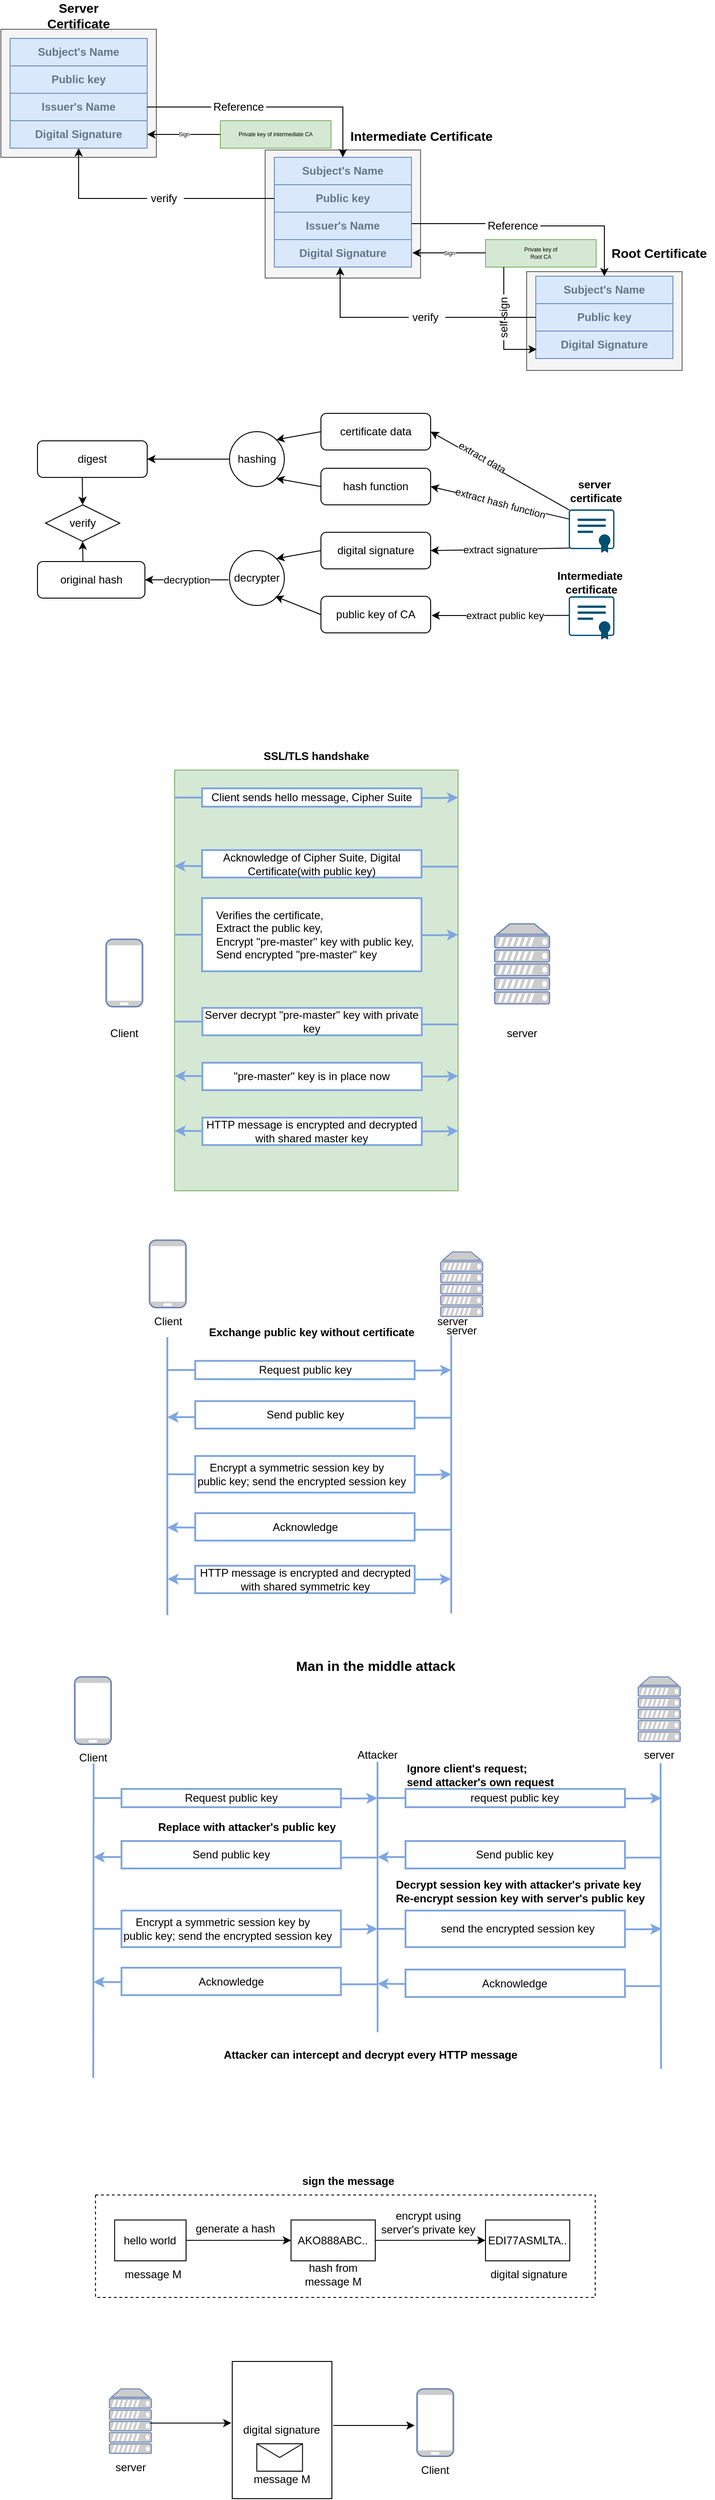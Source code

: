 <mxfile version="16.1.4" type="github">
  <diagram id="zD8Zef6-_hayys4gG_Wi" name="Page-1">
    <mxGraphModel dx="1209" dy="652" grid="1" gridSize="10" guides="1" tooltips="1" connect="1" arrows="1" fold="1" page="1" pageScale="1" pageWidth="827" pageHeight="1169" math="0" shadow="0">
      <root>
        <mxCell id="0" />
        <mxCell id="1" parent="0" />
        <mxCell id="KvkTP8Rnjh1iausZ5w8j-28" value="" style="rounded=0;whiteSpace=wrap;html=1;" vertex="1" parent="1">
          <mxGeometry x="293" y="2610" width="109" height="150" as="geometry" />
        </mxCell>
        <mxCell id="KvkTP8Rnjh1iausZ5w8j-22" value="" style="rounded=0;whiteSpace=wrap;html=1;dashed=1;" vertex="1" parent="1">
          <mxGeometry x="143.43" y="2428" width="546.57" height="112" as="geometry" />
        </mxCell>
        <mxCell id="Yg7p6_PxgMODSKfrG7tm-1" value="" style="rounded=0;whiteSpace=wrap;html=1;fillColor=#f5f5f5;strokeColor=#666666;fontColor=#333333;" parent="1" vertex="1">
          <mxGeometry x="40" y="60" width="170" height="140" as="geometry" />
        </mxCell>
        <mxCell id="Yg7p6_PxgMODSKfrG7tm-2" value="Subject&#39;s Name" style="rounded=0;whiteSpace=wrap;html=1;fillColor=#dae8fc;strokeColor=#6c8ebf;fontStyle=1;fontColor=#647687;" parent="1" vertex="1">
          <mxGeometry x="50" y="70" width="150" height="30" as="geometry" />
        </mxCell>
        <mxCell id="Yg7p6_PxgMODSKfrG7tm-3" value="Issuer&#39;s Name" style="rounded=0;whiteSpace=wrap;html=1;fillColor=#dae8fc;strokeColor=#6c8ebf;fontStyle=1;fontColor=#647687;" parent="1" vertex="1">
          <mxGeometry x="50" y="130" width="150" height="30" as="geometry" />
        </mxCell>
        <mxCell id="Yg7p6_PxgMODSKfrG7tm-4" value="Public key" style="rounded=0;whiteSpace=wrap;html=1;fillColor=#dae8fc;strokeColor=#6c8ebf;fontStyle=1;fontColor=#647687;" parent="1" vertex="1">
          <mxGeometry x="50" y="100" width="150" height="30" as="geometry" />
        </mxCell>
        <mxCell id="Yg7p6_PxgMODSKfrG7tm-5" value="Digital Signature" style="rounded=0;whiteSpace=wrap;html=1;fillColor=#dae8fc;strokeColor=#6c8ebf;fontStyle=1;fontColor=#647687;" parent="1" vertex="1">
          <mxGeometry x="50" y="160" width="150" height="30" as="geometry" />
        </mxCell>
        <mxCell id="Yg7p6_PxgMODSKfrG7tm-6" value="" style="rounded=0;whiteSpace=wrap;html=1;fillColor=#f5f5f5;strokeColor=#666666;fontColor=#333333;" parent="1" vertex="1">
          <mxGeometry x="329" y="192" width="170" height="140" as="geometry" />
        </mxCell>
        <mxCell id="Yg7p6_PxgMODSKfrG7tm-7" value="Subject&#39;s Name" style="rounded=0;whiteSpace=wrap;html=1;fillColor=#dae8fc;strokeColor=#6c8ebf;fontStyle=1;fontColor=#647687;" parent="1" vertex="1">
          <mxGeometry x="339" y="200" width="150" height="30" as="geometry" />
        </mxCell>
        <mxCell id="Yg7p6_PxgMODSKfrG7tm-8" value="Issuer&#39;s Name" style="rounded=0;whiteSpace=wrap;html=1;fillColor=#dae8fc;strokeColor=#6c8ebf;fontStyle=1;fontColor=#647687;" parent="1" vertex="1">
          <mxGeometry x="339" y="260" width="150" height="30" as="geometry" />
        </mxCell>
        <mxCell id="Yg7p6_PxgMODSKfrG7tm-9" value="Public key" style="rounded=0;whiteSpace=wrap;html=1;fillColor=#dae8fc;strokeColor=#6c8ebf;fontStyle=1;fontColor=#647687;" parent="1" vertex="1">
          <mxGeometry x="339" y="230" width="150" height="30" as="geometry" />
        </mxCell>
        <mxCell id="Yg7p6_PxgMODSKfrG7tm-10" value="Digital Signature" style="rounded=0;whiteSpace=wrap;html=1;fillColor=#dae8fc;strokeColor=#6c8ebf;fontStyle=1;fontColor=#647687;" parent="1" vertex="1">
          <mxGeometry x="339" y="290" width="150" height="30" as="geometry" />
        </mxCell>
        <mxCell id="Yg7p6_PxgMODSKfrG7tm-11" value="Server Certificate" style="text;html=1;strokeColor=none;fillColor=none;align=center;verticalAlign=middle;whiteSpace=wrap;rounded=0;fontColor=#000000;fontStyle=1;fontSize=14;" parent="1" vertex="1">
          <mxGeometry x="95" y="30" width="60" height="30" as="geometry" />
        </mxCell>
        <mxCell id="Yg7p6_PxgMODSKfrG7tm-12" value="Intermediate Certificate" style="text;html=1;strokeColor=none;fillColor=none;align=center;verticalAlign=middle;whiteSpace=wrap;rounded=0;fontColor=#000000;fontStyle=1;fontSize=14;" parent="1" vertex="1">
          <mxGeometry x="420" y="162" width="160" height="30" as="geometry" />
        </mxCell>
        <mxCell id="Yg7p6_PxgMODSKfrG7tm-13" value="" style="rounded=0;whiteSpace=wrap;html=1;fillColor=#f5f5f5;strokeColor=#666666;fontColor=#333333;" parent="1" vertex="1">
          <mxGeometry x="615" y="325" width="170" height="108" as="geometry" />
        </mxCell>
        <mxCell id="Yg7p6_PxgMODSKfrG7tm-14" value="Subject&#39;s Name" style="rounded=0;whiteSpace=wrap;html=1;fillColor=#dae8fc;strokeColor=#6c8ebf;fontStyle=1;fontColor=#647687;" parent="1" vertex="1">
          <mxGeometry x="625" y="330" width="150" height="30" as="geometry" />
        </mxCell>
        <mxCell id="Yg7p6_PxgMODSKfrG7tm-16" value="Public key" style="rounded=0;whiteSpace=wrap;html=1;fillColor=#dae8fc;strokeColor=#6c8ebf;fontStyle=1;fontColor=#647687;" parent="1" vertex="1">
          <mxGeometry x="625" y="360" width="150" height="30" as="geometry" />
        </mxCell>
        <mxCell id="Yg7p6_PxgMODSKfrG7tm-17" value="Digital Signature" style="rounded=0;whiteSpace=wrap;html=1;fillColor=#dae8fc;strokeColor=#6c8ebf;fontStyle=1;fontColor=#647687;" parent="1" vertex="1">
          <mxGeometry x="625" y="390" width="150" height="30" as="geometry" />
        </mxCell>
        <mxCell id="Yg7p6_PxgMODSKfrG7tm-18" value="Root Certificate" style="text;html=1;strokeColor=none;fillColor=none;align=center;verticalAlign=middle;whiteSpace=wrap;rounded=0;fontColor=#000000;fontStyle=1;fontSize=14;" parent="1" vertex="1">
          <mxGeometry x="700" y="290" width="120" height="30" as="geometry" />
        </mxCell>
        <mxCell id="Yg7p6_PxgMODSKfrG7tm-23" value="" style="edgeStyle=segmentEdgeStyle;endArrow=classic;html=1;rounded=0;fontColor=#000000;exitX=1;exitY=0.5;exitDx=0;exitDy=0;startArrow=none;" parent="1" source="Yg7p6_PxgMODSKfrG7tm-25" target="Yg7p6_PxgMODSKfrG7tm-7" edge="1">
          <mxGeometry width="50" height="50" relative="1" as="geometry">
            <mxPoint x="310" y="80" as="sourcePoint" />
            <mxPoint x="440" y="300" as="targetPoint" />
          </mxGeometry>
        </mxCell>
        <mxCell id="Yg7p6_PxgMODSKfrG7tm-25" value="Reference" style="text;html=1;strokeColor=none;fillColor=none;align=center;verticalAlign=middle;whiteSpace=wrap;rounded=0;fontColor=#000000;fontStyle=0" parent="1" vertex="1">
          <mxGeometry x="270" y="130" width="60" height="30" as="geometry" />
        </mxCell>
        <mxCell id="Yg7p6_PxgMODSKfrG7tm-26" value="" style="edgeStyle=segmentEdgeStyle;endArrow=none;html=1;rounded=0;fontColor=#000000;exitX=1;exitY=0.5;exitDx=0;exitDy=0;" parent="1" source="Yg7p6_PxgMODSKfrG7tm-3" target="Yg7p6_PxgMODSKfrG7tm-25" edge="1">
          <mxGeometry width="50" height="50" relative="1" as="geometry">
            <mxPoint x="270" y="145" as="sourcePoint" />
            <mxPoint x="414" y="170" as="targetPoint" />
          </mxGeometry>
        </mxCell>
        <mxCell id="Yg7p6_PxgMODSKfrG7tm-32" value="" style="edgeStyle=segmentEdgeStyle;endArrow=classic;html=1;rounded=0;fontColor=#000000;exitX=1;exitY=0.5;exitDx=0;exitDy=0;startArrow=none;entryX=0.5;entryY=0;entryDx=0;entryDy=0;" parent="1" source="Yg7p6_PxgMODSKfrG7tm-33" target="Yg7p6_PxgMODSKfrG7tm-14" edge="1">
          <mxGeometry width="50" height="50" relative="1" as="geometry">
            <mxPoint x="595" y="220" as="sourcePoint" />
            <mxPoint x="699" y="310" as="targetPoint" />
          </mxGeometry>
        </mxCell>
        <mxCell id="Yg7p6_PxgMODSKfrG7tm-33" value="Reference" style="text;html=1;strokeColor=none;fillColor=none;align=center;verticalAlign=middle;whiteSpace=wrap;rounded=0;fontColor=#000000;fontStyle=0" parent="1" vertex="1">
          <mxGeometry x="570" y="260" width="60" height="30" as="geometry" />
        </mxCell>
        <mxCell id="Yg7p6_PxgMODSKfrG7tm-34" value="" style="edgeStyle=segmentEdgeStyle;endArrow=none;html=1;rounded=0;fontColor=#000000;exitX=1;exitY=0.75;exitDx=0;exitDy=0;" parent="1" target="Yg7p6_PxgMODSKfrG7tm-33" edge="1">
          <mxGeometry width="50" height="50" relative="1" as="geometry">
            <mxPoint x="489" y="272.5" as="sourcePoint" />
            <mxPoint x="633" y="260" as="targetPoint" />
            <Array as="points">
              <mxPoint x="570" y="273" />
              <mxPoint x="570" y="273" />
            </Array>
          </mxGeometry>
        </mxCell>
        <mxCell id="Yg7p6_PxgMODSKfrG7tm-36" value="Private key of intermediate CA" style="rounded=0;whiteSpace=wrap;html=1;fillColor=#d5e8d4;strokeColor=#82b366;fontStyle=0;fontSize=6;" parent="1" vertex="1">
          <mxGeometry x="280" y="160" width="121" height="30" as="geometry" />
        </mxCell>
        <mxCell id="Yg7p6_PxgMODSKfrG7tm-37" value="Private key of &lt;br&gt;Root CA" style="rounded=0;whiteSpace=wrap;html=1;fillColor=#d5e8d4;strokeColor=#82b366;fontStyle=0;fontSize=6;" parent="1" vertex="1">
          <mxGeometry x="570" y="290" width="121" height="30" as="geometry" />
        </mxCell>
        <mxCell id="Yg7p6_PxgMODSKfrG7tm-40" value="" style="endArrow=classic;html=1;rounded=0;fontSize=6;fontColor=#000000;exitX=0;exitY=0.5;exitDx=0;exitDy=0;entryX=1;entryY=0.5;entryDx=0;entryDy=0;" parent="1" source="Yg7p6_PxgMODSKfrG7tm-36" target="Yg7p6_PxgMODSKfrG7tm-5" edge="1">
          <mxGeometry relative="1" as="geometry">
            <mxPoint x="360" y="320" as="sourcePoint" />
            <mxPoint x="460" y="320" as="targetPoint" />
          </mxGeometry>
        </mxCell>
        <mxCell id="Yg7p6_PxgMODSKfrG7tm-41" value="Sign" style="edgeLabel;resizable=0;html=1;align=center;verticalAlign=middle;fontSize=6;fontColor=#000000;" parent="Yg7p6_PxgMODSKfrG7tm-40" connectable="0" vertex="1">
          <mxGeometry relative="1" as="geometry" />
        </mxCell>
        <mxCell id="Yg7p6_PxgMODSKfrG7tm-42" value="" style="endArrow=classic;html=1;rounded=0;fontSize=6;fontColor=#000000;exitX=0;exitY=0.5;exitDx=0;exitDy=0;entryX=1;entryY=0.5;entryDx=0;entryDy=0;" parent="1" edge="1">
          <mxGeometry relative="1" as="geometry">
            <mxPoint x="570" y="304.5" as="sourcePoint" />
            <mxPoint x="490" y="304.5" as="targetPoint" />
          </mxGeometry>
        </mxCell>
        <mxCell id="Yg7p6_PxgMODSKfrG7tm-43" value="Sign" style="edgeLabel;resizable=0;html=1;align=center;verticalAlign=middle;fontSize=6;fontColor=#000000;" parent="Yg7p6_PxgMODSKfrG7tm-42" connectable="0" vertex="1">
          <mxGeometry relative="1" as="geometry" />
        </mxCell>
        <mxCell id="Yg7p6_PxgMODSKfrG7tm-44" value="" style="edgeStyle=segmentEdgeStyle;endArrow=classic;html=1;rounded=0;fontSize=6;fontColor=#000000;exitX=0;exitY=0.5;exitDx=0;exitDy=0;entryX=0.5;entryY=1;entryDx=0;entryDy=0;startArrow=none;" parent="1" source="Yg7p6_PxgMODSKfrG7tm-46" target="Yg7p6_PxgMODSKfrG7tm-5" edge="1">
          <mxGeometry width="50" height="50" relative="1" as="geometry">
            <mxPoint x="390" y="350" as="sourcePoint" />
            <mxPoint x="120" y="245" as="targetPoint" />
          </mxGeometry>
        </mxCell>
        <mxCell id="Yg7p6_PxgMODSKfrG7tm-46" value="verify&amp;nbsp;" style="text;html=1;strokeColor=none;fillColor=none;align=center;verticalAlign=middle;whiteSpace=wrap;rounded=0;fontColor=#000000;fontStyle=0" parent="1" vertex="1">
          <mxGeometry x="200" y="230" width="40" height="30" as="geometry" />
        </mxCell>
        <mxCell id="Yg7p6_PxgMODSKfrG7tm-47" value="" style="edgeStyle=segmentEdgeStyle;endArrow=none;html=1;rounded=0;fontSize=6;fontColor=#000000;exitX=0;exitY=0.5;exitDx=0;exitDy=0;entryX=1;entryY=0.5;entryDx=0;entryDy=0;" parent="1" source="Yg7p6_PxgMODSKfrG7tm-9" target="Yg7p6_PxgMODSKfrG7tm-46" edge="1">
          <mxGeometry width="50" height="50" relative="1" as="geometry">
            <mxPoint x="339" y="245" as="sourcePoint" />
            <mxPoint x="270" y="260" as="targetPoint" />
          </mxGeometry>
        </mxCell>
        <mxCell id="Yg7p6_PxgMODSKfrG7tm-48" value="" style="edgeStyle=segmentEdgeStyle;endArrow=classic;html=1;rounded=0;fontSize=6;fontColor=#000000;exitX=0;exitY=0.5;exitDx=0;exitDy=0;entryX=0.5;entryY=1;entryDx=0;entryDy=0;startArrow=none;" parent="1" source="Yg7p6_PxgMODSKfrG7tm-49" edge="1">
          <mxGeometry width="50" height="50" relative="1" as="geometry">
            <mxPoint x="676" y="480" as="sourcePoint" />
            <mxPoint x="411" y="320" as="targetPoint" />
          </mxGeometry>
        </mxCell>
        <mxCell id="Yg7p6_PxgMODSKfrG7tm-49" value="verify&amp;nbsp;" style="text;html=1;strokeColor=none;fillColor=none;align=center;verticalAlign=middle;whiteSpace=wrap;rounded=0;fontColor=#000000;fontStyle=0" parent="1" vertex="1">
          <mxGeometry x="486" y="360" width="40" height="30" as="geometry" />
        </mxCell>
        <mxCell id="Yg7p6_PxgMODSKfrG7tm-50" value="" style="edgeStyle=segmentEdgeStyle;endArrow=none;html=1;rounded=0;fontSize=6;fontColor=#000000;exitX=0;exitY=0.5;exitDx=0;exitDy=0;entryX=1;entryY=0.5;entryDx=0;entryDy=0;" parent="1" target="Yg7p6_PxgMODSKfrG7tm-49" edge="1">
          <mxGeometry width="50" height="50" relative="1" as="geometry">
            <mxPoint x="625" y="375" as="sourcePoint" />
            <mxPoint x="556" y="390" as="targetPoint" />
          </mxGeometry>
        </mxCell>
        <mxCell id="Yg7p6_PxgMODSKfrG7tm-51" value="" style="edgeStyle=segmentEdgeStyle;endArrow=classic;html=1;rounded=0;fontSize=14;fontColor=#000000;startArrow=none;" parent="1" source="Yg7p6_PxgMODSKfrG7tm-52" edge="1">
          <mxGeometry width="50" height="50" relative="1" as="geometry">
            <mxPoint x="576" y="320" as="sourcePoint" />
            <mxPoint x="626" y="410" as="targetPoint" />
            <Array as="points">
              <mxPoint x="590" y="410" />
            </Array>
          </mxGeometry>
        </mxCell>
        <mxCell id="Yg7p6_PxgMODSKfrG7tm-52" value="self-sign" style="text;html=1;strokeColor=none;fillColor=none;align=center;verticalAlign=middle;whiteSpace=wrap;rounded=0;fontColor=#000000;fontStyle=0;rotation=270;" parent="1" vertex="1">
          <mxGeometry x="565" y="360" width="50" height="30" as="geometry" />
        </mxCell>
        <mxCell id="Yg7p6_PxgMODSKfrG7tm-53" value="" style="edgeStyle=segmentEdgeStyle;endArrow=none;html=1;rounded=0;fontSize=14;fontColor=#000000;" parent="1" target="Yg7p6_PxgMODSKfrG7tm-52" edge="1">
          <mxGeometry width="50" height="50" relative="1" as="geometry">
            <mxPoint x="590" y="320" as="sourcePoint" />
            <mxPoint x="626" y="410" as="targetPoint" />
            <Array as="points">
              <mxPoint x="590" y="320" />
            </Array>
          </mxGeometry>
        </mxCell>
        <mxCell id="K2IvXbD52Qtt8zS2Q_Zz-4" value="" style="points=[[0.015,0.015,0],[0.25,0,0],[0.5,0,0],[0.75,0,0],[0.985,0.015,0],[1,0.22,0],[1,0.44,0],[1,0.67,0],[0.985,0.89,0],[0,0.22,0],[0,0.44,0],[0,0.67,0],[0.015,0.89,0],[0.25,0.91,0],[0.5,0.91,0],[0.785,0.955,0]];verticalLabelPosition=bottom;sketch=0;html=1;verticalAlign=top;aspect=fixed;align=center;pointerEvents=1;shape=mxgraph.cisco19.x509_certificate;fillColor=#005073;strokeColor=none;" parent="1" vertex="1">
          <mxGeometry x="661" y="680" width="50" height="47.5" as="geometry" />
        </mxCell>
        <mxCell id="K2IvXbD52Qtt8zS2Q_Zz-5" value="" style="endArrow=classic;html=1;rounded=0;exitX=0;exitY=0.44;exitDx=0;exitDy=0;exitPerimeter=0;" parent="1" source="K2IvXbD52Qtt8zS2Q_Zz-4" edge="1">
          <mxGeometry relative="1" as="geometry">
            <mxPoint x="641" y="800" as="sourcePoint" />
            <mxPoint x="511" y="701" as="targetPoint" />
          </mxGeometry>
        </mxCell>
        <mxCell id="K2IvXbD52Qtt8zS2Q_Zz-6" value="extract public key" style="edgeLabel;resizable=0;html=1;align=center;verticalAlign=middle;" parent="K2IvXbD52Qtt8zS2Q_Zz-5" connectable="0" vertex="1">
          <mxGeometry relative="1" as="geometry">
            <mxPoint x="5" as="offset" />
          </mxGeometry>
        </mxCell>
        <mxCell id="K2IvXbD52Qtt8zS2Q_Zz-7" value="Intermediate&amp;nbsp; certificate" style="text;html=1;strokeColor=none;fillColor=none;align=center;verticalAlign=middle;whiteSpace=wrap;rounded=0;fontStyle=1" parent="1" vertex="1">
          <mxGeometry x="656" y="650" width="60" height="30" as="geometry" />
        </mxCell>
        <mxCell id="K2IvXbD52Qtt8zS2Q_Zz-8" value="" style="points=[[0.015,0.015,0],[0.25,0,0],[0.5,0,0],[0.75,0,0],[0.985,0.015,0],[1,0.22,0],[1,0.44,0],[1,0.67,0],[0.985,0.89,0],[0,0.22,0],[0,0.44,0],[0,0.67,0],[0.015,0.89,0],[0.25,0.91,0],[0.5,0.91,0],[0.785,0.955,0]];verticalLabelPosition=bottom;sketch=0;html=1;verticalAlign=top;aspect=fixed;align=center;pointerEvents=1;shape=mxgraph.cisco19.x509_certificate;fillColor=#005073;strokeColor=none;" parent="1" vertex="1">
          <mxGeometry x="661" y="585" width="50" height="47.5" as="geometry" />
        </mxCell>
        <mxCell id="K2IvXbD52Qtt8zS2Q_Zz-9" value="server&amp;nbsp; certificate" style="text;html=1;strokeColor=none;fillColor=none;align=center;verticalAlign=middle;whiteSpace=wrap;rounded=0;fontStyle=1" parent="1" vertex="1">
          <mxGeometry x="661" y="550" width="60" height="30" as="geometry" />
        </mxCell>
        <mxCell id="K2IvXbD52Qtt8zS2Q_Zz-10" value="" style="endArrow=classic;html=1;rounded=0;exitX=0.015;exitY=0.89;exitDx=0;exitDy=0;exitPerimeter=0;entryX=1;entryY=0.5;entryDx=0;entryDy=0;" parent="1" source="K2IvXbD52Qtt8zS2Q_Zz-8" target="K2IvXbD52Qtt8zS2Q_Zz-12" edge="1">
          <mxGeometry relative="1" as="geometry">
            <mxPoint x="681" y="730" as="sourcePoint" />
            <mxPoint x="511" y="611" as="targetPoint" />
          </mxGeometry>
        </mxCell>
        <mxCell id="K2IvXbD52Qtt8zS2Q_Zz-11" value="extract signature" style="edgeLabel;resizable=0;html=1;align=center;verticalAlign=middle;" parent="K2IvXbD52Qtt8zS2Q_Zz-10" connectable="0" vertex="1">
          <mxGeometry relative="1" as="geometry" />
        </mxCell>
        <mxCell id="K2IvXbD52Qtt8zS2Q_Zz-12" value="digital signature" style="rounded=1;whiteSpace=wrap;html=1;" parent="1" vertex="1">
          <mxGeometry x="390" y="610" width="120" height="40" as="geometry" />
        </mxCell>
        <mxCell id="K2IvXbD52Qtt8zS2Q_Zz-13" value="public key of CA" style="rounded=1;whiteSpace=wrap;html=1;" parent="1" vertex="1">
          <mxGeometry x="390" y="680" width="120" height="40" as="geometry" />
        </mxCell>
        <mxCell id="K2IvXbD52Qtt8zS2Q_Zz-16" value="decrypter" style="ellipse;whiteSpace=wrap;html=1;aspect=fixed;" parent="1" vertex="1">
          <mxGeometry x="290" y="630" width="60" height="60" as="geometry" />
        </mxCell>
        <mxCell id="K2IvXbD52Qtt8zS2Q_Zz-17" value="" style="endArrow=classic;html=1;rounded=0;exitX=0;exitY=0.5;exitDx=0;exitDy=0;entryX=1;entryY=0;entryDx=0;entryDy=0;" parent="1" source="K2IvXbD52Qtt8zS2Q_Zz-12" target="K2IvXbD52Qtt8zS2Q_Zz-16" edge="1">
          <mxGeometry width="50" height="50" relative="1" as="geometry">
            <mxPoint x="550" y="750" as="sourcePoint" />
            <mxPoint x="600" y="700" as="targetPoint" />
          </mxGeometry>
        </mxCell>
        <mxCell id="K2IvXbD52Qtt8zS2Q_Zz-18" value="" style="endArrow=classic;html=1;rounded=0;exitX=0;exitY=0.5;exitDx=0;exitDy=0;" parent="1" source="K2IvXbD52Qtt8zS2Q_Zz-13" edge="1">
          <mxGeometry width="50" height="50" relative="1" as="geometry">
            <mxPoint x="400" y="620" as="sourcePoint" />
            <mxPoint x="340" y="680" as="targetPoint" />
          </mxGeometry>
        </mxCell>
        <mxCell id="K2IvXbD52Qtt8zS2Q_Zz-19" value="" style="endArrow=classic;html=1;rounded=0;entryX=1;entryY=0.5;entryDx=0;entryDy=0;" parent="1" edge="1">
          <mxGeometry relative="1" as="geometry">
            <mxPoint x="289" y="662" as="sourcePoint" />
            <mxPoint x="197.5" y="662" as="targetPoint" />
          </mxGeometry>
        </mxCell>
        <mxCell id="K2IvXbD52Qtt8zS2Q_Zz-20" value="decryption" style="edgeLabel;resizable=0;html=1;align=center;verticalAlign=middle;" parent="K2IvXbD52Qtt8zS2Q_Zz-19" connectable="0" vertex="1">
          <mxGeometry relative="1" as="geometry" />
        </mxCell>
        <mxCell id="K2IvXbD52Qtt8zS2Q_Zz-22" value="original hash" style="rounded=1;whiteSpace=wrap;html=1;" parent="1" vertex="1">
          <mxGeometry x="80" y="642" width="117.5" height="40" as="geometry" />
        </mxCell>
        <mxCell id="K2IvXbD52Qtt8zS2Q_Zz-23" value="" style="endArrow=classic;html=1;rounded=0;exitX=0;exitY=0.22;exitDx=0;exitDy=0;exitPerimeter=0;entryX=1;entryY=0.5;entryDx=0;entryDy=0;" parent="1" source="K2IvXbD52Qtt8zS2Q_Zz-8" target="K2IvXbD52Qtt8zS2Q_Zz-25" edge="1">
          <mxGeometry relative="1" as="geometry">
            <mxPoint x="660" y="610" as="sourcePoint" />
            <mxPoint x="510" y="600" as="targetPoint" />
          </mxGeometry>
        </mxCell>
        <mxCell id="K2IvXbD52Qtt8zS2Q_Zz-24" value="extract hash function" style="edgeLabel;resizable=0;html=1;align=center;verticalAlign=middle;rotation=15;" parent="K2IvXbD52Qtt8zS2Q_Zz-23" connectable="0" vertex="1">
          <mxGeometry relative="1" as="geometry" />
        </mxCell>
        <mxCell id="K2IvXbD52Qtt8zS2Q_Zz-25" value="hash function" style="rounded=1;whiteSpace=wrap;html=1;" parent="1" vertex="1">
          <mxGeometry x="390" y="540" width="120" height="40" as="geometry" />
        </mxCell>
        <mxCell id="K2IvXbD52Qtt8zS2Q_Zz-26" value="" style="endArrow=classic;html=1;rounded=0;exitX=0.015;exitY=0.015;exitDx=0;exitDy=0;exitPerimeter=0;entryX=1;entryY=0.5;entryDx=0;entryDy=0;" parent="1" source="K2IvXbD52Qtt8zS2Q_Zz-8" target="K2IvXbD52Qtt8zS2Q_Zz-28" edge="1">
          <mxGeometry relative="1" as="geometry">
            <mxPoint x="660" y="610" as="sourcePoint" />
            <mxPoint x="510" y="520" as="targetPoint" />
            <Array as="points" />
          </mxGeometry>
        </mxCell>
        <mxCell id="K2IvXbD52Qtt8zS2Q_Zz-27" value="extract data" style="edgeLabel;resizable=0;html=1;align=center;verticalAlign=middle;rotation=30;" parent="K2IvXbD52Qtt8zS2Q_Zz-26" connectable="0" vertex="1">
          <mxGeometry relative="1" as="geometry">
            <mxPoint x="-20" y="-15" as="offset" />
          </mxGeometry>
        </mxCell>
        <mxCell id="K2IvXbD52Qtt8zS2Q_Zz-28" value="certificate data" style="rounded=1;whiteSpace=wrap;html=1;" parent="1" vertex="1">
          <mxGeometry x="390" y="480" width="120" height="40" as="geometry" />
        </mxCell>
        <mxCell id="K2IvXbD52Qtt8zS2Q_Zz-29" value="hashing" style="ellipse;whiteSpace=wrap;html=1;aspect=fixed;" parent="1" vertex="1">
          <mxGeometry x="290" y="500" width="60" height="60" as="geometry" />
        </mxCell>
        <mxCell id="K2IvXbD52Qtt8zS2Q_Zz-30" value="" style="endArrow=classic;html=1;rounded=0;exitX=0;exitY=0.5;exitDx=0;exitDy=0;entryX=1;entryY=0;entryDx=0;entryDy=0;" parent="1" source="K2IvXbD52Qtt8zS2Q_Zz-28" target="K2IvXbD52Qtt8zS2Q_Zz-29" edge="1">
          <mxGeometry width="50" height="50" relative="1" as="geometry">
            <mxPoint x="390" y="550" as="sourcePoint" />
            <mxPoint x="440" y="500" as="targetPoint" />
          </mxGeometry>
        </mxCell>
        <mxCell id="K2IvXbD52Qtt8zS2Q_Zz-31" value="" style="endArrow=classic;html=1;rounded=0;exitX=0;exitY=0.5;exitDx=0;exitDy=0;entryX=1;entryY=1;entryDx=0;entryDy=0;" parent="1" source="K2IvXbD52Qtt8zS2Q_Zz-25" target="K2IvXbD52Qtt8zS2Q_Zz-29" edge="1">
          <mxGeometry width="50" height="50" relative="1" as="geometry">
            <mxPoint x="390" y="550" as="sourcePoint" />
            <mxPoint x="440" y="500" as="targetPoint" />
          </mxGeometry>
        </mxCell>
        <mxCell id="K2IvXbD52Qtt8zS2Q_Zz-32" value="" style="endArrow=classic;html=1;rounded=0;exitX=0;exitY=0.5;exitDx=0;exitDy=0;" parent="1" source="K2IvXbD52Qtt8zS2Q_Zz-29" edge="1">
          <mxGeometry relative="1" as="geometry">
            <mxPoint x="360" y="520" as="sourcePoint" />
            <mxPoint x="200" y="530" as="targetPoint" />
          </mxGeometry>
        </mxCell>
        <mxCell id="K2IvXbD52Qtt8zS2Q_Zz-34" value="digest" style="rounded=1;whiteSpace=wrap;html=1;" parent="1" vertex="1">
          <mxGeometry x="80" y="510" width="120" height="40" as="geometry" />
        </mxCell>
        <mxCell id="K2IvXbD52Qtt8zS2Q_Zz-35" value="verify" style="rhombus;whiteSpace=wrap;html=1;" parent="1" vertex="1">
          <mxGeometry x="88.75" y="580" width="81.25" height="40" as="geometry" />
        </mxCell>
        <mxCell id="K2IvXbD52Qtt8zS2Q_Zz-36" value="" style="endArrow=classic;html=1;rounded=0;entryX=0.5;entryY=0;entryDx=0;entryDy=0;" parent="1" target="K2IvXbD52Qtt8zS2Q_Zz-35" edge="1">
          <mxGeometry width="50" height="50" relative="1" as="geometry">
            <mxPoint x="129" y="550" as="sourcePoint" />
            <mxPoint x="440" y="500" as="targetPoint" />
          </mxGeometry>
        </mxCell>
        <mxCell id="K2IvXbD52Qtt8zS2Q_Zz-37" value="" style="endArrow=classic;html=1;rounded=0;entryX=0.5;entryY=1;entryDx=0;entryDy=0;exitX=0.423;exitY=0;exitDx=0;exitDy=0;exitPerimeter=0;" parent="1" source="K2IvXbD52Qtt8zS2Q_Zz-22" target="K2IvXbD52Qtt8zS2Q_Zz-35" edge="1">
          <mxGeometry width="50" height="50" relative="1" as="geometry">
            <mxPoint x="125" y="640" as="sourcePoint" />
            <mxPoint x="440" y="500" as="targetPoint" />
          </mxGeometry>
        </mxCell>
        <mxCell id="DBTXj5gluoL8a0wRJHRE-1" value="SSL/TLS handshake" style="text;html=1;strokeColor=none;fillColor=none;align=center;verticalAlign=middle;whiteSpace=wrap;rounded=0;fontStyle=1" parent="1" vertex="1">
          <mxGeometry x="230" y="840" width="310" height="30" as="geometry" />
        </mxCell>
        <mxCell id="DBTXj5gluoL8a0wRJHRE-2" value="" style="fontColor=#0066CC;verticalAlign=top;verticalLabelPosition=bottom;labelPosition=center;align=center;html=1;outlineConnect=0;fillColor=#CCCCCC;strokeColor=#6881B3;gradientColor=none;gradientDirection=north;strokeWidth=2;shape=mxgraph.networks.server;" parent="1" vertex="1">
          <mxGeometry x="580" y="1038.13" width="60" height="87.5" as="geometry" />
        </mxCell>
        <mxCell id="DBTXj5gluoL8a0wRJHRE-3" value="" style="fontColor=#0066CC;verticalAlign=top;verticalLabelPosition=bottom;labelPosition=center;align=center;html=1;outlineConnect=0;fillColor=#CCCCCC;strokeColor=#6881B3;gradientColor=none;gradientDirection=north;strokeWidth=2;shape=mxgraph.networks.mobile;" parent="1" vertex="1">
          <mxGeometry x="155" y="1055" width="40" height="73.75" as="geometry" />
        </mxCell>
        <mxCell id="DBTXj5gluoL8a0wRJHRE-4" value="Client" style="text;html=1;strokeColor=none;fillColor=none;align=center;verticalAlign=middle;whiteSpace=wrap;rounded=0;" parent="1" vertex="1">
          <mxGeometry x="145" y="1142.5" width="60" height="30" as="geometry" />
        </mxCell>
        <mxCell id="DBTXj5gluoL8a0wRJHRE-5" value="server" style="text;html=1;strokeColor=none;fillColor=none;align=center;verticalAlign=middle;whiteSpace=wrap;rounded=0;" parent="1" vertex="1">
          <mxGeometry x="580" y="1142.5" width="60" height="30" as="geometry" />
        </mxCell>
        <mxCell id="DBTXj5gluoL8a0wRJHRE-6" value="" style="rounded=0;whiteSpace=wrap;html=1;strokeColor=#82b366;strokeWidth=1;fillColor=#d5e8d4;" parent="1" vertex="1">
          <mxGeometry x="230" y="870" width="310" height="460" as="geometry" />
        </mxCell>
        <mxCell id="DBTXj5gluoL8a0wRJHRE-7" value="Client sends hello message, Cipher Suite" style="rounded=0;whiteSpace=wrap;html=1;strokeColor=#7EA6E0;strokeWidth=2;" parent="1" vertex="1">
          <mxGeometry x="260" y="890" width="240" height="20" as="geometry" />
        </mxCell>
        <mxCell id="DBTXj5gluoL8a0wRJHRE-8" value="" style="endArrow=classic;html=1;rounded=0;edgeStyle=orthogonalEdgeStyle;strokeColor=#7EA6E0;strokeWidth=2;" parent="1" edge="1">
          <mxGeometry x="195.25" y="839.5" as="geometry">
            <mxPoint x="500" y="900.5" as="sourcePoint" />
            <mxPoint x="540" y="900" as="targetPoint" />
            <Array as="points">
              <mxPoint x="520" y="900.5" />
              <mxPoint x="520" y="900.5" />
            </Array>
          </mxGeometry>
        </mxCell>
        <mxCell id="DBTXj5gluoL8a0wRJHRE-9" value="" style="line;strokeWidth=2;html=1;labelBorderColor=#3399FF;strokeColor=#7EA6E0;" parent="1" vertex="1">
          <mxGeometry x="230" y="895" width="30" height="10" as="geometry" />
        </mxCell>
        <mxCell id="DBTXj5gluoL8a0wRJHRE-10" value="Acknowledge of Cipher Suite, Digital Certificate(with public key)" style="rounded=0;whiteSpace=wrap;html=1;strokeColor=#7EA6E0;strokeWidth=2;" parent="1" vertex="1">
          <mxGeometry x="260" y="957.5" width="240" height="30" as="geometry" />
        </mxCell>
        <mxCell id="DBTXj5gluoL8a0wRJHRE-16" value="" style="endArrow=classic;html=1;rounded=0;edgeStyle=orthogonalEdgeStyle;strokeColor=#7EA6E0;strokeWidth=2;entryX=-0.001;entryY=0.228;entryDx=0;entryDy=0;entryPerimeter=0;" parent="1" target="DBTXj5gluoL8a0wRJHRE-6" edge="1">
          <mxGeometry x="-44.75" y="959.5" as="geometry">
            <mxPoint x="260" y="975" as="sourcePoint" />
            <mxPoint x="300" y="1020" as="targetPoint" />
            <Array as="points">
              <mxPoint x="260" y="975" />
            </Array>
          </mxGeometry>
        </mxCell>
        <mxCell id="DBTXj5gluoL8a0wRJHRE-17" value="" style="line;strokeWidth=2;html=1;labelBorderColor=#3399FF;strokeColor=#7EA6E0;" parent="1" vertex="1">
          <mxGeometry x="499" y="970.63" width="41" height="10" as="geometry" />
        </mxCell>
        <mxCell id="DBTXj5gluoL8a0wRJHRE-18" value="&lt;span&gt;&amp;nbsp; &amp;nbsp; Verifies the certificate,&lt;/span&gt;&lt;br&gt;&lt;span&gt;&amp;nbsp; &amp;nbsp; Extract the public key,&amp;nbsp;&lt;/span&gt;&lt;br&gt;&lt;span&gt;&amp;nbsp; &amp;nbsp; Encrypt &quot;pre-master&quot; key with public key,&amp;nbsp; &amp;nbsp; &amp;nbsp; Send encrypted &quot;pre-master&quot; key&amp;nbsp;&lt;/span&gt;" style="rounded=0;whiteSpace=wrap;html=1;strokeColor=#7EA6E0;strokeWidth=2;align=left;" parent="1" vertex="1">
          <mxGeometry x="260" y="1010" width="240" height="80" as="geometry" />
        </mxCell>
        <mxCell id="DBTXj5gluoL8a0wRJHRE-19" value="" style="endArrow=classic;html=1;rounded=0;edgeStyle=orthogonalEdgeStyle;strokeColor=#7EA6E0;strokeWidth=2;" parent="1" edge="1">
          <mxGeometry x="195.25" y="989.5" as="geometry">
            <mxPoint x="500" y="1050.5" as="sourcePoint" />
            <mxPoint x="540" y="1050" as="targetPoint" />
            <Array as="points">
              <mxPoint x="520" y="1050.5" />
              <mxPoint x="520" y="1050.5" />
            </Array>
          </mxGeometry>
        </mxCell>
        <mxCell id="DBTXj5gluoL8a0wRJHRE-20" value="" style="line;strokeWidth=2;html=1;labelBorderColor=#3399FF;strokeColor=#7EA6E0;" parent="1" vertex="1">
          <mxGeometry x="230" y="1045" width="30" height="10" as="geometry" />
        </mxCell>
        <mxCell id="DBTXj5gluoL8a0wRJHRE-21" value="Server decrypt &quot;pre-master&quot; key with private key" style="rounded=0;whiteSpace=wrap;html=1;strokeColor=#7EA6E0;strokeWidth=2;" parent="1" vertex="1">
          <mxGeometry x="260.31" y="1130" width="240" height="30" as="geometry" />
        </mxCell>
        <mxCell id="DBTXj5gluoL8a0wRJHRE-23" value="" style="line;strokeWidth=2;html=1;labelBorderColor=#3399FF;strokeColor=#7EA6E0;" parent="1" vertex="1">
          <mxGeometry x="499.31" y="1143.13" width="41" height="10" as="geometry" />
        </mxCell>
        <mxCell id="DBTXj5gluoL8a0wRJHRE-24" value="" style="line;strokeWidth=2;html=1;labelBorderColor=#3399FF;strokeColor=#7EA6E0;" parent="1" vertex="1">
          <mxGeometry x="230" y="1140" width="30" height="10" as="geometry" />
        </mxCell>
        <mxCell id="DBTXj5gluoL8a0wRJHRE-25" value="&quot;pre-master&quot; key is in place now" style="rounded=0;whiteSpace=wrap;html=1;strokeColor=#7EA6E0;strokeWidth=2;" parent="1" vertex="1">
          <mxGeometry x="260.31" y="1190" width="240" height="30" as="geometry" />
        </mxCell>
        <mxCell id="DBTXj5gluoL8a0wRJHRE-28" value="" style="endArrow=classic;html=1;rounded=0;edgeStyle=orthogonalEdgeStyle;strokeColor=#7EA6E0;strokeWidth=2;" parent="1" edge="1">
          <mxGeometry x="195.25" y="1144" as="geometry">
            <mxPoint x="500" y="1205" as="sourcePoint" />
            <mxPoint x="540" y="1204.5" as="targetPoint" />
            <Array as="points">
              <mxPoint x="520" y="1205" />
              <mxPoint x="520" y="1205" />
            </Array>
          </mxGeometry>
        </mxCell>
        <mxCell id="DBTXj5gluoL8a0wRJHRE-29" value="" style="endArrow=classic;html=1;rounded=0;edgeStyle=orthogonalEdgeStyle;strokeColor=#7EA6E0;strokeWidth=2;entryX=-0.001;entryY=0.228;entryDx=0;entryDy=0;entryPerimeter=0;" parent="1" edge="1">
          <mxGeometry x="-44.44" y="1189.12" as="geometry">
            <mxPoint x="260.31" y="1204.62" as="sourcePoint" />
            <mxPoint x="230.0" y="1204.5" as="targetPoint" />
            <Array as="points">
              <mxPoint x="260.31" y="1204.62" />
            </Array>
          </mxGeometry>
        </mxCell>
        <mxCell id="DBTXj5gluoL8a0wRJHRE-30" value="HTTP message is encrypted and decrypted with shared master key" style="rounded=0;whiteSpace=wrap;html=1;strokeColor=#7EA6E0;strokeWidth=2;" parent="1" vertex="1">
          <mxGeometry x="260.31" y="1250" width="240" height="30" as="geometry" />
        </mxCell>
        <mxCell id="DBTXj5gluoL8a0wRJHRE-31" value="" style="endArrow=classic;html=1;rounded=0;edgeStyle=orthogonalEdgeStyle;strokeColor=#7EA6E0;strokeWidth=2;" parent="1" edge="1">
          <mxGeometry x="195.25" y="1204" as="geometry">
            <mxPoint x="500" y="1265" as="sourcePoint" />
            <mxPoint x="540" y="1264.5" as="targetPoint" />
            <Array as="points">
              <mxPoint x="520" y="1265" />
              <mxPoint x="520" y="1265" />
            </Array>
          </mxGeometry>
        </mxCell>
        <mxCell id="DBTXj5gluoL8a0wRJHRE-32" value="" style="endArrow=classic;html=1;rounded=0;edgeStyle=orthogonalEdgeStyle;strokeColor=#7EA6E0;strokeWidth=2;entryX=-0.001;entryY=0.228;entryDx=0;entryDy=0;entryPerimeter=0;" parent="1" edge="1">
          <mxGeometry x="-44.44" y="1249.12" as="geometry">
            <mxPoint x="260.31" y="1264.62" as="sourcePoint" />
            <mxPoint x="230" y="1264.5" as="targetPoint" />
            <Array as="points">
              <mxPoint x="260.31" y="1264.62" />
            </Array>
          </mxGeometry>
        </mxCell>
        <mxCell id="_V2_BGFMI04btn5LcqC1-1" value="Exchange public key without certificate" style="text;html=1;strokeColor=none;fillColor=none;align=center;verticalAlign=middle;whiteSpace=wrap;rounded=0;fontStyle=1" parent="1" vertex="1">
          <mxGeometry x="225" y="1470" width="310" height="30" as="geometry" />
        </mxCell>
        <mxCell id="_V2_BGFMI04btn5LcqC1-2" value="" style="fontColor=#0066CC;verticalAlign=top;verticalLabelPosition=bottom;labelPosition=center;align=center;html=1;outlineConnect=0;fillColor=#CCCCCC;strokeColor=#6881B3;gradientColor=none;gradientDirection=north;strokeWidth=2;shape=mxgraph.networks.server;" parent="1" vertex="1">
          <mxGeometry x="158.62" y="2640" width="46" height="70.63" as="geometry" />
        </mxCell>
        <mxCell id="_V2_BGFMI04btn5LcqC1-3" value="" style="fontColor=#0066CC;verticalAlign=top;verticalLabelPosition=bottom;labelPosition=center;align=center;html=1;outlineConnect=0;fillColor=#CCCCCC;strokeColor=#6881B3;gradientColor=none;gradientDirection=north;strokeWidth=2;shape=mxgraph.networks.mobile;" parent="1" vertex="1">
          <mxGeometry x="202.5" y="1384" width="40" height="73.75" as="geometry" />
        </mxCell>
        <mxCell id="_V2_BGFMI04btn5LcqC1-4" value="Client" style="text;html=1;strokeColor=none;fillColor=none;align=center;verticalAlign=middle;whiteSpace=wrap;rounded=0;" parent="1" vertex="1">
          <mxGeometry x="192.5" y="1457.5" width="60" height="30" as="geometry" />
        </mxCell>
        <mxCell id="_V2_BGFMI04btn5LcqC1-5" value="server" style="text;html=1;strokeColor=none;fillColor=none;align=center;verticalAlign=middle;whiteSpace=wrap;rounded=0;" parent="1" vertex="1">
          <mxGeometry x="504" y="1457.5" width="60" height="30" as="geometry" />
        </mxCell>
        <mxCell id="_V2_BGFMI04btn5LcqC1-7" value="Request public key" style="rounded=0;whiteSpace=wrap;html=1;strokeColor=#7EA6E0;strokeWidth=2;" parent="1" vertex="1">
          <mxGeometry x="252.5" y="1516" width="240" height="20" as="geometry" />
        </mxCell>
        <mxCell id="_V2_BGFMI04btn5LcqC1-8" value="" style="endArrow=classic;html=1;rounded=0;edgeStyle=orthogonalEdgeStyle;strokeColor=#7EA6E0;strokeWidth=2;" parent="1" edge="1">
          <mxGeometry x="187.75" y="1465.5" as="geometry">
            <mxPoint x="492.5" y="1526.5" as="sourcePoint" />
            <mxPoint x="532.5" y="1526" as="targetPoint" />
            <Array as="points">
              <mxPoint x="512.5" y="1526.5" />
              <mxPoint x="512.5" y="1526.5" />
            </Array>
          </mxGeometry>
        </mxCell>
        <mxCell id="_V2_BGFMI04btn5LcqC1-9" value="" style="line;strokeWidth=2;html=1;labelBorderColor=#3399FF;strokeColor=#7EA6E0;" parent="1" vertex="1">
          <mxGeometry x="222.5" y="1521" width="30" height="10" as="geometry" />
        </mxCell>
        <mxCell id="_V2_BGFMI04btn5LcqC1-10" value="Send public key" style="rounded=0;whiteSpace=wrap;html=1;strokeColor=#7EA6E0;strokeWidth=2;" parent="1" vertex="1">
          <mxGeometry x="252.5" y="1560" width="240" height="30" as="geometry" />
        </mxCell>
        <mxCell id="_V2_BGFMI04btn5LcqC1-11" value="" style="endArrow=classic;html=1;rounded=0;edgeStyle=orthogonalEdgeStyle;strokeColor=#7EA6E0;strokeWidth=2;" parent="1" edge="1">
          <mxGeometry x="-52.25" y="1562" as="geometry">
            <mxPoint x="252.5" y="1577.5" as="sourcePoint" />
            <mxPoint x="222" y="1577.5" as="targetPoint" />
            <Array as="points">
              <mxPoint x="252.5" y="1577.5" />
            </Array>
          </mxGeometry>
        </mxCell>
        <mxCell id="_V2_BGFMI04btn5LcqC1-12" value="" style="line;strokeWidth=2;html=1;labelBorderColor=#3399FF;strokeColor=#7EA6E0;" parent="1" vertex="1">
          <mxGeometry x="491.5" y="1573.13" width="41" height="10" as="geometry" />
        </mxCell>
        <mxCell id="_V2_BGFMI04btn5LcqC1-13" value="&lt;span&gt;&amp;nbsp; &amp;nbsp; Encrypt a symmetric session key by public key; send the encrypted session key&lt;/span&gt;" style="rounded=0;whiteSpace=wrap;html=1;strokeColor=#7EA6E0;strokeWidth=2;align=left;" parent="1" vertex="1">
          <mxGeometry x="252.5" y="1620" width="240" height="40" as="geometry" />
        </mxCell>
        <mxCell id="_V2_BGFMI04btn5LcqC1-14" value="" style="endArrow=classic;html=1;rounded=0;edgeStyle=orthogonalEdgeStyle;strokeColor=#7EA6E0;strokeWidth=2;" parent="1" edge="1">
          <mxGeometry x="187.75" y="1579.5" as="geometry">
            <mxPoint x="492.5" y="1640.5" as="sourcePoint" />
            <mxPoint x="532.5" y="1640" as="targetPoint" />
            <Array as="points">
              <mxPoint x="512.5" y="1640.5" />
              <mxPoint x="512.5" y="1640.5" />
            </Array>
          </mxGeometry>
        </mxCell>
        <mxCell id="_V2_BGFMI04btn5LcqC1-15" value="" style="line;strokeWidth=2;html=1;labelBorderColor=#3399FF;strokeColor=#7EA6E0;" parent="1" vertex="1">
          <mxGeometry x="222.5" y="1635" width="30" height="10" as="geometry" />
        </mxCell>
        <mxCell id="_V2_BGFMI04btn5LcqC1-16" value="Acknowledge" style="rounded=0;whiteSpace=wrap;html=1;strokeColor=#7EA6E0;strokeWidth=2;" parent="1" vertex="1">
          <mxGeometry x="252.5" y="1682.5" width="240" height="30" as="geometry" />
        </mxCell>
        <mxCell id="_V2_BGFMI04btn5LcqC1-17" value="" style="line;strokeWidth=2;html=1;labelBorderColor=#3399FF;strokeColor=#7EA6E0;" parent="1" vertex="1">
          <mxGeometry x="491.5" y="1695.63" width="41" height="10" as="geometry" />
        </mxCell>
        <mxCell id="_V2_BGFMI04btn5LcqC1-22" value="HTTP message is encrypted and decrypted with shared symmetric key" style="rounded=0;whiteSpace=wrap;html=1;strokeColor=#7EA6E0;strokeWidth=2;" parent="1" vertex="1">
          <mxGeometry x="252.5" y="1740" width="240" height="30" as="geometry" />
        </mxCell>
        <mxCell id="_V2_BGFMI04btn5LcqC1-23" value="" style="endArrow=classic;html=1;rounded=0;edgeStyle=orthogonalEdgeStyle;strokeColor=#7EA6E0;strokeWidth=2;" parent="1" edge="1">
          <mxGeometry x="187.44" y="1694" as="geometry">
            <mxPoint x="492.19" y="1755" as="sourcePoint" />
            <mxPoint x="532.19" y="1754.5" as="targetPoint" />
            <Array as="points">
              <mxPoint x="512.19" y="1755" />
              <mxPoint x="512.19" y="1755" />
            </Array>
          </mxGeometry>
        </mxCell>
        <mxCell id="_V2_BGFMI04btn5LcqC1-24" value="" style="endArrow=classic;html=1;rounded=0;edgeStyle=orthogonalEdgeStyle;strokeColor=#7EA6E0;strokeWidth=2;entryX=-0.001;entryY=0.228;entryDx=0;entryDy=0;entryPerimeter=0;" parent="1" edge="1">
          <mxGeometry x="-52.25" y="1739.12" as="geometry">
            <mxPoint x="252.5" y="1754.62" as="sourcePoint" />
            <mxPoint x="222.19" y="1754.5" as="targetPoint" />
            <Array as="points">
              <mxPoint x="252.5" y="1754.62" />
            </Array>
          </mxGeometry>
        </mxCell>
        <mxCell id="_V2_BGFMI04btn5LcqC1-26" value="" style="endArrow=classic;html=1;rounded=0;edgeStyle=orthogonalEdgeStyle;strokeColor=#7EA6E0;strokeWidth=2;entryX=-0.001;entryY=0.228;entryDx=0;entryDy=0;entryPerimeter=0;" parent="1" edge="1">
          <mxGeometry x="-52.56" y="1682.75" as="geometry">
            <mxPoint x="252.19" y="1698.25" as="sourcePoint" />
            <mxPoint x="221.88" y="1698.13" as="targetPoint" />
            <Array as="points">
              <mxPoint x="252.19" y="1698.25" />
            </Array>
          </mxGeometry>
        </mxCell>
        <mxCell id="_V2_BGFMI04btn5LcqC1-34" value="Request public key" style="rounded=0;whiteSpace=wrap;html=1;strokeColor=#7EA6E0;strokeWidth=2;" parent="1" vertex="1">
          <mxGeometry x="171.87" y="1984" width="240" height="20" as="geometry" />
        </mxCell>
        <mxCell id="_V2_BGFMI04btn5LcqC1-35" value="" style="endArrow=classic;html=1;rounded=0;edgeStyle=orthogonalEdgeStyle;strokeColor=#7EA6E0;strokeWidth=2;" parent="1" edge="1">
          <mxGeometry x="107.12" y="1933.5" as="geometry">
            <mxPoint x="411.87" y="1994.5" as="sourcePoint" />
            <mxPoint x="451.87" y="1994" as="targetPoint" />
            <Array as="points">
              <mxPoint x="431.87" y="1994.5" />
              <mxPoint x="431.87" y="1994.5" />
            </Array>
          </mxGeometry>
        </mxCell>
        <mxCell id="_V2_BGFMI04btn5LcqC1-36" value="" style="line;strokeWidth=2;html=1;labelBorderColor=#3399FF;strokeColor=#7EA6E0;" parent="1" vertex="1">
          <mxGeometry x="141.87" y="1989" width="30" height="10" as="geometry" />
        </mxCell>
        <mxCell id="_V2_BGFMI04btn5LcqC1-37" value="Send public key" style="rounded=0;whiteSpace=wrap;html=1;strokeColor=#7EA6E0;strokeWidth=2;" parent="1" vertex="1">
          <mxGeometry x="171.87" y="2041" width="240" height="30" as="geometry" />
        </mxCell>
        <mxCell id="_V2_BGFMI04btn5LcqC1-38" value="" style="endArrow=classic;html=1;rounded=0;edgeStyle=orthogonalEdgeStyle;strokeColor=#7EA6E0;strokeWidth=2;" parent="1" edge="1">
          <mxGeometry x="-132.88" y="2043" as="geometry">
            <mxPoint x="171.87" y="2058.5" as="sourcePoint" />
            <mxPoint x="141.37" y="2058.5" as="targetPoint" />
            <Array as="points">
              <mxPoint x="171.87" y="2058.5" />
            </Array>
          </mxGeometry>
        </mxCell>
        <mxCell id="_V2_BGFMI04btn5LcqC1-39" value="" style="line;strokeWidth=2;html=1;labelBorderColor=#3399FF;strokeColor=#7EA6E0;" parent="1" vertex="1">
          <mxGeometry x="410.87" y="2054.13" width="41" height="10" as="geometry" />
        </mxCell>
        <mxCell id="_V2_BGFMI04btn5LcqC1-40" value="&lt;span&gt;&amp;nbsp; &amp;nbsp; Encrypt a symmetric session key by public key; send the encrypted session key&lt;/span&gt;" style="rounded=0;whiteSpace=wrap;html=1;strokeColor=#7EA6E0;strokeWidth=2;align=left;" parent="1" vertex="1">
          <mxGeometry x="171.87" y="2117" width="240" height="40" as="geometry" />
        </mxCell>
        <mxCell id="_V2_BGFMI04btn5LcqC1-41" value="" style="endArrow=classic;html=1;rounded=0;edgeStyle=orthogonalEdgeStyle;strokeColor=#7EA6E0;strokeWidth=2;" parent="1" edge="1">
          <mxGeometry x="107.12" y="2076.5" as="geometry">
            <mxPoint x="411.87" y="2137.5" as="sourcePoint" />
            <mxPoint x="451.87" y="2137" as="targetPoint" />
            <Array as="points">
              <mxPoint x="431.87" y="2137.5" />
              <mxPoint x="431.87" y="2137.5" />
            </Array>
          </mxGeometry>
        </mxCell>
        <mxCell id="_V2_BGFMI04btn5LcqC1-42" value="" style="line;strokeWidth=2;html=1;labelBorderColor=#3399FF;strokeColor=#7EA6E0;" parent="1" vertex="1">
          <mxGeometry x="141.87" y="2132" width="30" height="10" as="geometry" />
        </mxCell>
        <mxCell id="_V2_BGFMI04btn5LcqC1-43" value="Acknowledge" style="rounded=0;whiteSpace=wrap;html=1;strokeColor=#7EA6E0;strokeWidth=2;" parent="1" vertex="1">
          <mxGeometry x="171.87" y="2179.5" width="240" height="30" as="geometry" />
        </mxCell>
        <mxCell id="_V2_BGFMI04btn5LcqC1-44" value="" style="line;strokeWidth=2;html=1;labelBorderColor=#3399FF;strokeColor=#7EA6E0;" parent="1" vertex="1">
          <mxGeometry x="410.87" y="2192.63" width="41" height="10" as="geometry" />
        </mxCell>
        <mxCell id="_V2_BGFMI04btn5LcqC1-48" value="" style="endArrow=classic;html=1;rounded=0;edgeStyle=orthogonalEdgeStyle;strokeColor=#7EA6E0;strokeWidth=2;entryX=-0.001;entryY=0.228;entryDx=0;entryDy=0;entryPerimeter=0;" parent="1" edge="1">
          <mxGeometry x="-133.19" y="2179.75" as="geometry">
            <mxPoint x="171.56" y="2195.25" as="sourcePoint" />
            <mxPoint x="141.25" y="2195.13" as="targetPoint" />
            <Array as="points">
              <mxPoint x="171.56" y="2195.25" />
            </Array>
          </mxGeometry>
        </mxCell>
        <mxCell id="_V2_BGFMI04btn5LcqC1-53" value="request public key" style="rounded=0;whiteSpace=wrap;html=1;strokeColor=#7EA6E0;strokeWidth=2;" parent="1" vertex="1">
          <mxGeometry x="482.49" y="1984" width="240" height="20" as="geometry" />
        </mxCell>
        <mxCell id="_V2_BGFMI04btn5LcqC1-54" value="" style="endArrow=classic;html=1;rounded=0;edgeStyle=orthogonalEdgeStyle;strokeColor=#7EA6E0;strokeWidth=2;" parent="1" edge="1">
          <mxGeometry x="417.74" y="1933.5" as="geometry">
            <mxPoint x="722.49" y="1994.5" as="sourcePoint" />
            <mxPoint x="762.49" y="1994" as="targetPoint" />
            <Array as="points">
              <mxPoint x="742.49" y="1994.5" />
              <mxPoint x="742.49" y="1994.5" />
            </Array>
          </mxGeometry>
        </mxCell>
        <mxCell id="_V2_BGFMI04btn5LcqC1-55" value="" style="line;strokeWidth=2;html=1;labelBorderColor=#3399FF;strokeColor=#7EA6E0;" parent="1" vertex="1">
          <mxGeometry x="452.49" y="1989" width="30" height="10" as="geometry" />
        </mxCell>
        <mxCell id="_V2_BGFMI04btn5LcqC1-56" value="Send public key" style="rounded=0;whiteSpace=wrap;html=1;strokeColor=#7EA6E0;strokeWidth=2;" parent="1" vertex="1">
          <mxGeometry x="482.49" y="2041" width="240" height="30" as="geometry" />
        </mxCell>
        <mxCell id="_V2_BGFMI04btn5LcqC1-57" value="" style="endArrow=classic;html=1;rounded=0;edgeStyle=orthogonalEdgeStyle;strokeColor=#7EA6E0;strokeWidth=2;" parent="1" edge="1">
          <mxGeometry x="177.74" y="2043" as="geometry">
            <mxPoint x="482.49" y="2058.5" as="sourcePoint" />
            <mxPoint x="451.99" y="2058.5" as="targetPoint" />
            <Array as="points">
              <mxPoint x="482.49" y="2058.5" />
            </Array>
          </mxGeometry>
        </mxCell>
        <mxCell id="_V2_BGFMI04btn5LcqC1-58" value="" style="line;strokeWidth=2;html=1;labelBorderColor=#3399FF;strokeColor=#7EA6E0;" parent="1" vertex="1">
          <mxGeometry x="721.49" y="2054.13" width="41" height="10" as="geometry" />
        </mxCell>
        <mxCell id="_V2_BGFMI04btn5LcqC1-59" value="&lt;span&gt;&amp;nbsp; send the encrypted session key&lt;/span&gt;" style="rounded=0;whiteSpace=wrap;html=1;strokeColor=#7EA6E0;strokeWidth=2;align=center;" parent="1" vertex="1">
          <mxGeometry x="482.49" y="2117" width="240" height="40" as="geometry" />
        </mxCell>
        <mxCell id="_V2_BGFMI04btn5LcqC1-60" value="" style="endArrow=classic;html=1;rounded=0;edgeStyle=orthogonalEdgeStyle;strokeColor=#7EA6E0;strokeWidth=2;" parent="1" edge="1">
          <mxGeometry x="417.74" y="2076.5" as="geometry">
            <mxPoint x="722.49" y="2137.5" as="sourcePoint" />
            <mxPoint x="762.49" y="2137" as="targetPoint" />
            <Array as="points">
              <mxPoint x="742.49" y="2137.5" />
              <mxPoint x="742.49" y="2137.5" />
            </Array>
          </mxGeometry>
        </mxCell>
        <mxCell id="_V2_BGFMI04btn5LcqC1-61" value="" style="line;strokeWidth=2;html=1;labelBorderColor=#3399FF;strokeColor=#7EA6E0;" parent="1" vertex="1">
          <mxGeometry x="452.49" y="2132" width="30" height="10" as="geometry" />
        </mxCell>
        <mxCell id="_V2_BGFMI04btn5LcqC1-62" value="Acknowledge" style="rounded=0;whiteSpace=wrap;html=1;strokeColor=#7EA6E0;strokeWidth=2;" parent="1" vertex="1">
          <mxGeometry x="482.49" y="2181.5" width="240" height="30" as="geometry" />
        </mxCell>
        <mxCell id="_V2_BGFMI04btn5LcqC1-63" value="" style="line;strokeWidth=2;html=1;labelBorderColor=#3399FF;strokeColor=#7EA6E0;" parent="1" vertex="1">
          <mxGeometry x="721.49" y="2194.63" width="41" height="10" as="geometry" />
        </mxCell>
        <mxCell id="_V2_BGFMI04btn5LcqC1-67" value="" style="endArrow=classic;html=1;rounded=0;edgeStyle=orthogonalEdgeStyle;strokeColor=#7EA6E0;strokeWidth=2;entryX=-0.001;entryY=0.228;entryDx=0;entryDy=0;entryPerimeter=0;" parent="1" edge="1">
          <mxGeometry x="177.43" y="2181.75" as="geometry">
            <mxPoint x="482.18" y="2197.25" as="sourcePoint" />
            <mxPoint x="451.87" y="2197.13" as="targetPoint" />
            <Array as="points">
              <mxPoint x="482.18" y="2197.25" />
            </Array>
          </mxGeometry>
        </mxCell>
        <mxCell id="_V2_BGFMI04btn5LcqC1-68" value="" style="endArrow=none;html=1;rounded=0;fontColor=#A9C4EB;strokeWidth=2;strokeColor=#7EA6E0;" parent="1" edge="1">
          <mxGeometry width="50" height="50" relative="1" as="geometry">
            <mxPoint x="222" y="1490" as="sourcePoint" />
            <mxPoint x="222" y="1794" as="targetPoint" />
          </mxGeometry>
        </mxCell>
        <mxCell id="_V2_BGFMI04btn5LcqC1-69" value="" style="endArrow=none;html=1;rounded=0;fontColor=#A9C4EB;strokeWidth=2;strokeColor=#7EA6E0;" parent="1" edge="1">
          <mxGeometry width="50" height="50" relative="1" as="geometry">
            <mxPoint x="532.5" y="1488" as="sourcePoint" />
            <mxPoint x="532.5" y="1792" as="targetPoint" />
          </mxGeometry>
        </mxCell>
        <mxCell id="_V2_BGFMI04btn5LcqC1-71" value="" style="endArrow=none;html=1;rounded=0;fontColor=#A9C4EB;strokeWidth=2;strokeColor=#7EA6E0;" parent="1" edge="1">
          <mxGeometry width="50" height="50" relative="1" as="geometry">
            <mxPoint x="451.87" y="1954.32" as="sourcePoint" />
            <mxPoint x="452" y="2250" as="targetPoint" />
          </mxGeometry>
        </mxCell>
        <mxCell id="_V2_BGFMI04btn5LcqC1-70" value="" style="endArrow=none;html=1;rounded=0;fontColor=#A9C4EB;strokeWidth=2;strokeColor=#7EA6E0;" parent="1" edge="1">
          <mxGeometry width="50" height="50" relative="1" as="geometry">
            <mxPoint x="141.37" y="1956" as="sourcePoint" />
            <mxPoint x="141" y="2300" as="targetPoint" />
          </mxGeometry>
        </mxCell>
        <mxCell id="_V2_BGFMI04btn5LcqC1-49" value="" style="shape=image;html=1;verticalAlign=top;verticalLabelPosition=bottom;labelBackgroundColor=#ffffff;imageAspect=0;aspect=fixed;image=https://cdn0.iconfinder.com/data/icons/kameleon-free-pack/110/Hacker-128.png" parent="1" vertex="1">
          <mxGeometry x="386" y="1834.38" width="128" height="128" as="geometry" />
        </mxCell>
        <mxCell id="_V2_BGFMI04btn5LcqC1-50" value="Attacker" style="text;html=1;strokeColor=none;fillColor=none;align=center;verticalAlign=middle;whiteSpace=wrap;rounded=0;" parent="1" vertex="1">
          <mxGeometry x="422.49" y="1932.13" width="60" height="30" as="geometry" />
        </mxCell>
        <mxCell id="_V2_BGFMI04btn5LcqC1-72" value="" style="fontColor=#0066CC;verticalAlign=top;verticalLabelPosition=bottom;labelPosition=center;align=center;html=1;outlineConnect=0;fillColor=#CCCCCC;strokeColor=#6881B3;gradientColor=none;gradientDirection=north;strokeWidth=2;shape=mxgraph.networks.server;" parent="1" vertex="1">
          <mxGeometry x="737" y="1861.5" width="46" height="70.63" as="geometry" />
        </mxCell>
        <mxCell id="_V2_BGFMI04btn5LcqC1-73" value="" style="fontColor=#0066CC;verticalAlign=top;verticalLabelPosition=bottom;labelPosition=center;align=center;html=1;outlineConnect=0;fillColor=#CCCCCC;strokeColor=#6881B3;gradientColor=none;gradientDirection=north;strokeWidth=2;shape=mxgraph.networks.mobile;" parent="1" vertex="1">
          <mxGeometry x="120.62" y="1861.5" width="40" height="73.75" as="geometry" />
        </mxCell>
        <mxCell id="_V2_BGFMI04btn5LcqC1-74" value="Client" style="text;html=1;strokeColor=none;fillColor=none;align=center;verticalAlign=middle;whiteSpace=wrap;rounded=0;" parent="1" vertex="1">
          <mxGeometry x="110.62" y="1935" width="60" height="30" as="geometry" />
        </mxCell>
        <mxCell id="_V2_BGFMI04btn5LcqC1-75" value="server" style="text;html=1;strokeColor=none;fillColor=none;align=center;verticalAlign=middle;whiteSpace=wrap;rounded=0;" parent="1" vertex="1">
          <mxGeometry x="730" y="1932.13" width="60" height="30" as="geometry" />
        </mxCell>
        <mxCell id="_V2_BGFMI04btn5LcqC1-76" value="" style="endArrow=none;html=1;rounded=0;fontColor=#A9C4EB;strokeWidth=2;strokeColor=#7EA6E0;" parent="1" edge="1">
          <mxGeometry width="50" height="50" relative="1" as="geometry">
            <mxPoint x="761.5" y="1956.0" as="sourcePoint" />
            <mxPoint x="762" y="2290" as="targetPoint" />
          </mxGeometry>
        </mxCell>
        <mxCell id="_V2_BGFMI04btn5LcqC1-77" value="&lt;font color=&quot;#000000&quot;&gt;Ignore client&#39;s request; &lt;br&gt;send attacker&#39;s own request&lt;/font&gt;" style="text;html=1;strokeColor=none;fillColor=none;align=left;verticalAlign=middle;whiteSpace=wrap;rounded=0;fontColor=#333333;fontStyle=1" parent="1" vertex="1">
          <mxGeometry x="482.49" y="1954" width="187.51" height="30" as="geometry" />
        </mxCell>
        <mxCell id="_V2_BGFMI04btn5LcqC1-78" value="&lt;font color=&quot;#000000&quot;&gt;Replace with attacker&#39;s public key&lt;/font&gt;" style="text;html=1;strokeColor=none;fillColor=none;align=left;verticalAlign=middle;whiteSpace=wrap;rounded=0;fontColor=#A9C4EB;fontStyle=1" parent="1" vertex="1">
          <mxGeometry x="210" y="2011" width="203.69" height="30" as="geometry" />
        </mxCell>
        <mxCell id="_V2_BGFMI04btn5LcqC1-80" value="&lt;font color=&quot;#000000&quot;&gt;Decrypt session key with attacker&#39;s private key&lt;br&gt;Re-encrypt session key with server&#39;s public key&lt;br&gt;&lt;/font&gt;" style="text;html=1;strokeColor=none;fillColor=none;align=left;verticalAlign=middle;whiteSpace=wrap;rounded=0;fontColor=#333333;fontStyle=1" parent="1" vertex="1">
          <mxGeometry x="470" y="2081" width="290" height="30" as="geometry" />
        </mxCell>
        <mxCell id="_V2_BGFMI04btn5LcqC1-84" value="Man in the middle attack" style="text;html=1;strokeColor=none;fillColor=none;align=center;verticalAlign=middle;whiteSpace=wrap;rounded=0;fontStyle=1;fontSize=15;" parent="1" vertex="1">
          <mxGeometry x="295" y="1834.38" width="310" height="30" as="geometry" />
        </mxCell>
        <mxCell id="_V2_BGFMI04btn5LcqC1-64" value="Attacker can intercept and decrypt every HTTP message&amp;nbsp;" style="rounded=0;whiteSpace=wrap;html=1;strokeColor=none;strokeWidth=2;fillColor=none;fontStyle=1" parent="1" vertex="1">
          <mxGeometry x="181" y="2260" width="530" height="30" as="geometry" />
        </mxCell>
        <mxCell id="KvkTP8Rnjh1iausZ5w8j-5" value="" style="fontColor=#0066CC;verticalAlign=top;verticalLabelPosition=bottom;labelPosition=center;align=center;html=1;outlineConnect=0;fillColor=#CCCCCC;strokeColor=#6881B3;gradientColor=none;gradientDirection=north;strokeWidth=2;shape=mxgraph.networks.server;" vertex="1" parent="1">
          <mxGeometry x="521" y="1396.87" width="46" height="70.63" as="geometry" />
        </mxCell>
        <mxCell id="KvkTP8Rnjh1iausZ5w8j-6" value="server" style="text;html=1;strokeColor=none;fillColor=none;align=center;verticalAlign=middle;whiteSpace=wrap;rounded=0;" vertex="1" parent="1">
          <mxGeometry x="514" y="1467.5" width="60" height="30" as="geometry" />
        </mxCell>
        <mxCell id="KvkTP8Rnjh1iausZ5w8j-7" value="server" style="text;html=1;strokeColor=none;fillColor=none;align=center;verticalAlign=middle;whiteSpace=wrap;rounded=0;" vertex="1" parent="1">
          <mxGeometry x="151.62" y="2710.63" width="60" height="30" as="geometry" />
        </mxCell>
        <mxCell id="KvkTP8Rnjh1iausZ5w8j-11" value="message M" style="text;html=1;strokeColor=none;fillColor=none;align=center;verticalAlign=middle;whiteSpace=wrap;rounded=0;" vertex="1" parent="1">
          <mxGeometry x="172.62" y="2500" width="67.38" height="30" as="geometry" />
        </mxCell>
        <mxCell id="KvkTP8Rnjh1iausZ5w8j-18" value="" style="edgeStyle=orthogonalEdgeStyle;rounded=0;orthogonalLoop=1;jettySize=auto;html=1;entryX=0;entryY=0.5;entryDx=0;entryDy=0;" edge="1" parent="1" source="KvkTP8Rnjh1iausZ5w8j-12" target="KvkTP8Rnjh1iausZ5w8j-13">
          <mxGeometry relative="1" as="geometry">
            <Array as="points">
              <mxPoint x="300" y="2478" />
              <mxPoint x="300" y="2478" />
            </Array>
          </mxGeometry>
        </mxCell>
        <mxCell id="KvkTP8Rnjh1iausZ5w8j-12" value="hello world" style="rounded=0;whiteSpace=wrap;html=1;" vertex="1" parent="1">
          <mxGeometry x="164.37" y="2455.32" width="78.13" height="44.68" as="geometry" />
        </mxCell>
        <mxCell id="KvkTP8Rnjh1iausZ5w8j-19" value="" style="edgeStyle=orthogonalEdgeStyle;rounded=0;orthogonalLoop=1;jettySize=auto;html=1;" edge="1" parent="1" source="KvkTP8Rnjh1iausZ5w8j-13" target="KvkTP8Rnjh1iausZ5w8j-15">
          <mxGeometry relative="1" as="geometry" />
        </mxCell>
        <mxCell id="KvkTP8Rnjh1iausZ5w8j-13" value="AKO888ABC.." style="rounded=0;whiteSpace=wrap;html=1;" vertex="1" parent="1">
          <mxGeometry x="357.31" y="2455.32" width="92.13" height="44.68" as="geometry" />
        </mxCell>
        <mxCell id="KvkTP8Rnjh1iausZ5w8j-14" value="hash from message M" style="text;html=1;strokeColor=none;fillColor=none;align=center;verticalAlign=middle;whiteSpace=wrap;rounded=0;" vertex="1" parent="1">
          <mxGeometry x="350" y="2500" width="106.75" height="30" as="geometry" />
        </mxCell>
        <mxCell id="KvkTP8Rnjh1iausZ5w8j-15" value="EDI77ASMLTA.." style="rounded=0;whiteSpace=wrap;html=1;" vertex="1" parent="1">
          <mxGeometry x="570" y="2455.32" width="92.13" height="44.68" as="geometry" />
        </mxCell>
        <mxCell id="KvkTP8Rnjh1iausZ5w8j-20" value="generate a hash" style="text;html=1;strokeColor=none;fillColor=none;align=center;verticalAlign=middle;whiteSpace=wrap;rounded=0;" vertex="1" parent="1">
          <mxGeometry x="242.5" y="2450" width="106.75" height="30" as="geometry" />
        </mxCell>
        <mxCell id="KvkTP8Rnjh1iausZ5w8j-21" value="encrypt using server&#39;s private key" style="text;html=1;strokeColor=none;fillColor=none;align=center;verticalAlign=middle;whiteSpace=wrap;rounded=0;" vertex="1" parent="1">
          <mxGeometry x="453.63" y="2443" width="106.75" height="30" as="geometry" />
        </mxCell>
        <mxCell id="KvkTP8Rnjh1iausZ5w8j-23" value="digital signature" style="text;html=1;strokeColor=none;fillColor=none;align=center;verticalAlign=middle;whiteSpace=wrap;rounded=0;" vertex="1" parent="1">
          <mxGeometry x="563.63" y="2500" width="106.75" height="30" as="geometry" />
        </mxCell>
        <mxCell id="KvkTP8Rnjh1iausZ5w8j-24" value="" style="shape=image;html=1;verticalAlign=top;verticalLabelPosition=bottom;labelBackgroundColor=#ffffff;imageAspect=0;aspect=fixed;image=https://cdn0.iconfinder.com/data/icons/font-awesome-solid-vol-2/576/file-signature-128.png;dashed=1;" vertex="1" parent="1">
          <mxGeometry x="325" y="2630" width="50" height="50" as="geometry" />
        </mxCell>
        <mxCell id="KvkTP8Rnjh1iausZ5w8j-25" value="" style="shape=message;html=1;whiteSpace=wrap;html=1;outlineConnect=0;" vertex="1" parent="1">
          <mxGeometry x="319.85" y="2700" width="50" height="30" as="geometry" />
        </mxCell>
        <mxCell id="KvkTP8Rnjh1iausZ5w8j-26" value="message M" style="text;html=1;strokeColor=none;fillColor=none;align=center;verticalAlign=middle;whiteSpace=wrap;rounded=0;" vertex="1" parent="1">
          <mxGeometry x="313.62" y="2724" width="67.38" height="30" as="geometry" />
        </mxCell>
        <mxCell id="KvkTP8Rnjh1iausZ5w8j-27" value="digital signature" style="text;html=1;strokeColor=none;fillColor=none;align=center;verticalAlign=middle;whiteSpace=wrap;rounded=0;" vertex="1" parent="1">
          <mxGeometry x="302.31" y="2670" width="90" height="30" as="geometry" />
        </mxCell>
        <mxCell id="KvkTP8Rnjh1iausZ5w8j-29" value="" style="fontColor=#0066CC;verticalAlign=top;verticalLabelPosition=bottom;labelPosition=center;align=center;html=1;outlineConnect=0;fillColor=#CCCCCC;strokeColor=#6881B3;gradientColor=none;gradientDirection=north;strokeWidth=2;shape=mxgraph.networks.mobile;" vertex="1" parent="1">
          <mxGeometry x="495" y="2640" width="40" height="73.75" as="geometry" />
        </mxCell>
        <mxCell id="KvkTP8Rnjh1iausZ5w8j-30" value="Client" style="text;html=1;strokeColor=none;fillColor=none;align=center;verticalAlign=middle;whiteSpace=wrap;rounded=0;" vertex="1" parent="1">
          <mxGeometry x="485" y="2713.5" width="60" height="30" as="geometry" />
        </mxCell>
        <mxCell id="KvkTP8Rnjh1iausZ5w8j-31" value="" style="endArrow=classic;html=1;rounded=0;entryX=-0.018;entryY=0.449;entryDx=0;entryDy=0;entryPerimeter=0;exitX=0.9;exitY=0.529;exitDx=0;exitDy=0;exitPerimeter=0;" edge="1" parent="1">
          <mxGeometry width="50" height="50" relative="1" as="geometry">
            <mxPoint x="203.02" y="2677.363" as="sourcePoint" />
            <mxPoint x="292.038" y="2677.35" as="targetPoint" />
          </mxGeometry>
        </mxCell>
        <mxCell id="KvkTP8Rnjh1iausZ5w8j-32" value="" style="endArrow=classic;html=1;rounded=0;entryX=-0.018;entryY=0.449;entryDx=0;entryDy=0;entryPerimeter=0;exitX=0.9;exitY=0.529;exitDx=0;exitDy=0;exitPerimeter=0;" edge="1" parent="1">
          <mxGeometry width="50" height="50" relative="1" as="geometry">
            <mxPoint x="403.48" y="2680.013" as="sourcePoint" />
            <mxPoint x="492.498" y="2680" as="targetPoint" />
          </mxGeometry>
        </mxCell>
        <mxCell id="KvkTP8Rnjh1iausZ5w8j-33" value="sign the message" style="rounded=0;whiteSpace=wrap;html=1;strokeColor=none;strokeWidth=2;fillColor=none;fontStyle=1" vertex="1" parent="1">
          <mxGeometry x="155" y="2398" width="530" height="30" as="geometry" />
        </mxCell>
      </root>
    </mxGraphModel>
  </diagram>
</mxfile>
